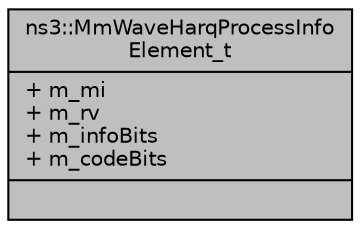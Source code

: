digraph "ns3::MmWaveHarqProcessInfoElement_t"
{
  edge [fontname="Helvetica",fontsize="10",labelfontname="Helvetica",labelfontsize="10"];
  node [fontname="Helvetica",fontsize="10",shape=record];
  Node1 [label="{ns3::MmWaveHarqProcessInfo\lElement_t\n|+ m_mi\l+ m_rv\l+ m_infoBits\l+ m_codeBits\l|}",height=0.2,width=0.4,color="black", fillcolor="grey75", style="filled", fontcolor="black"];
}
